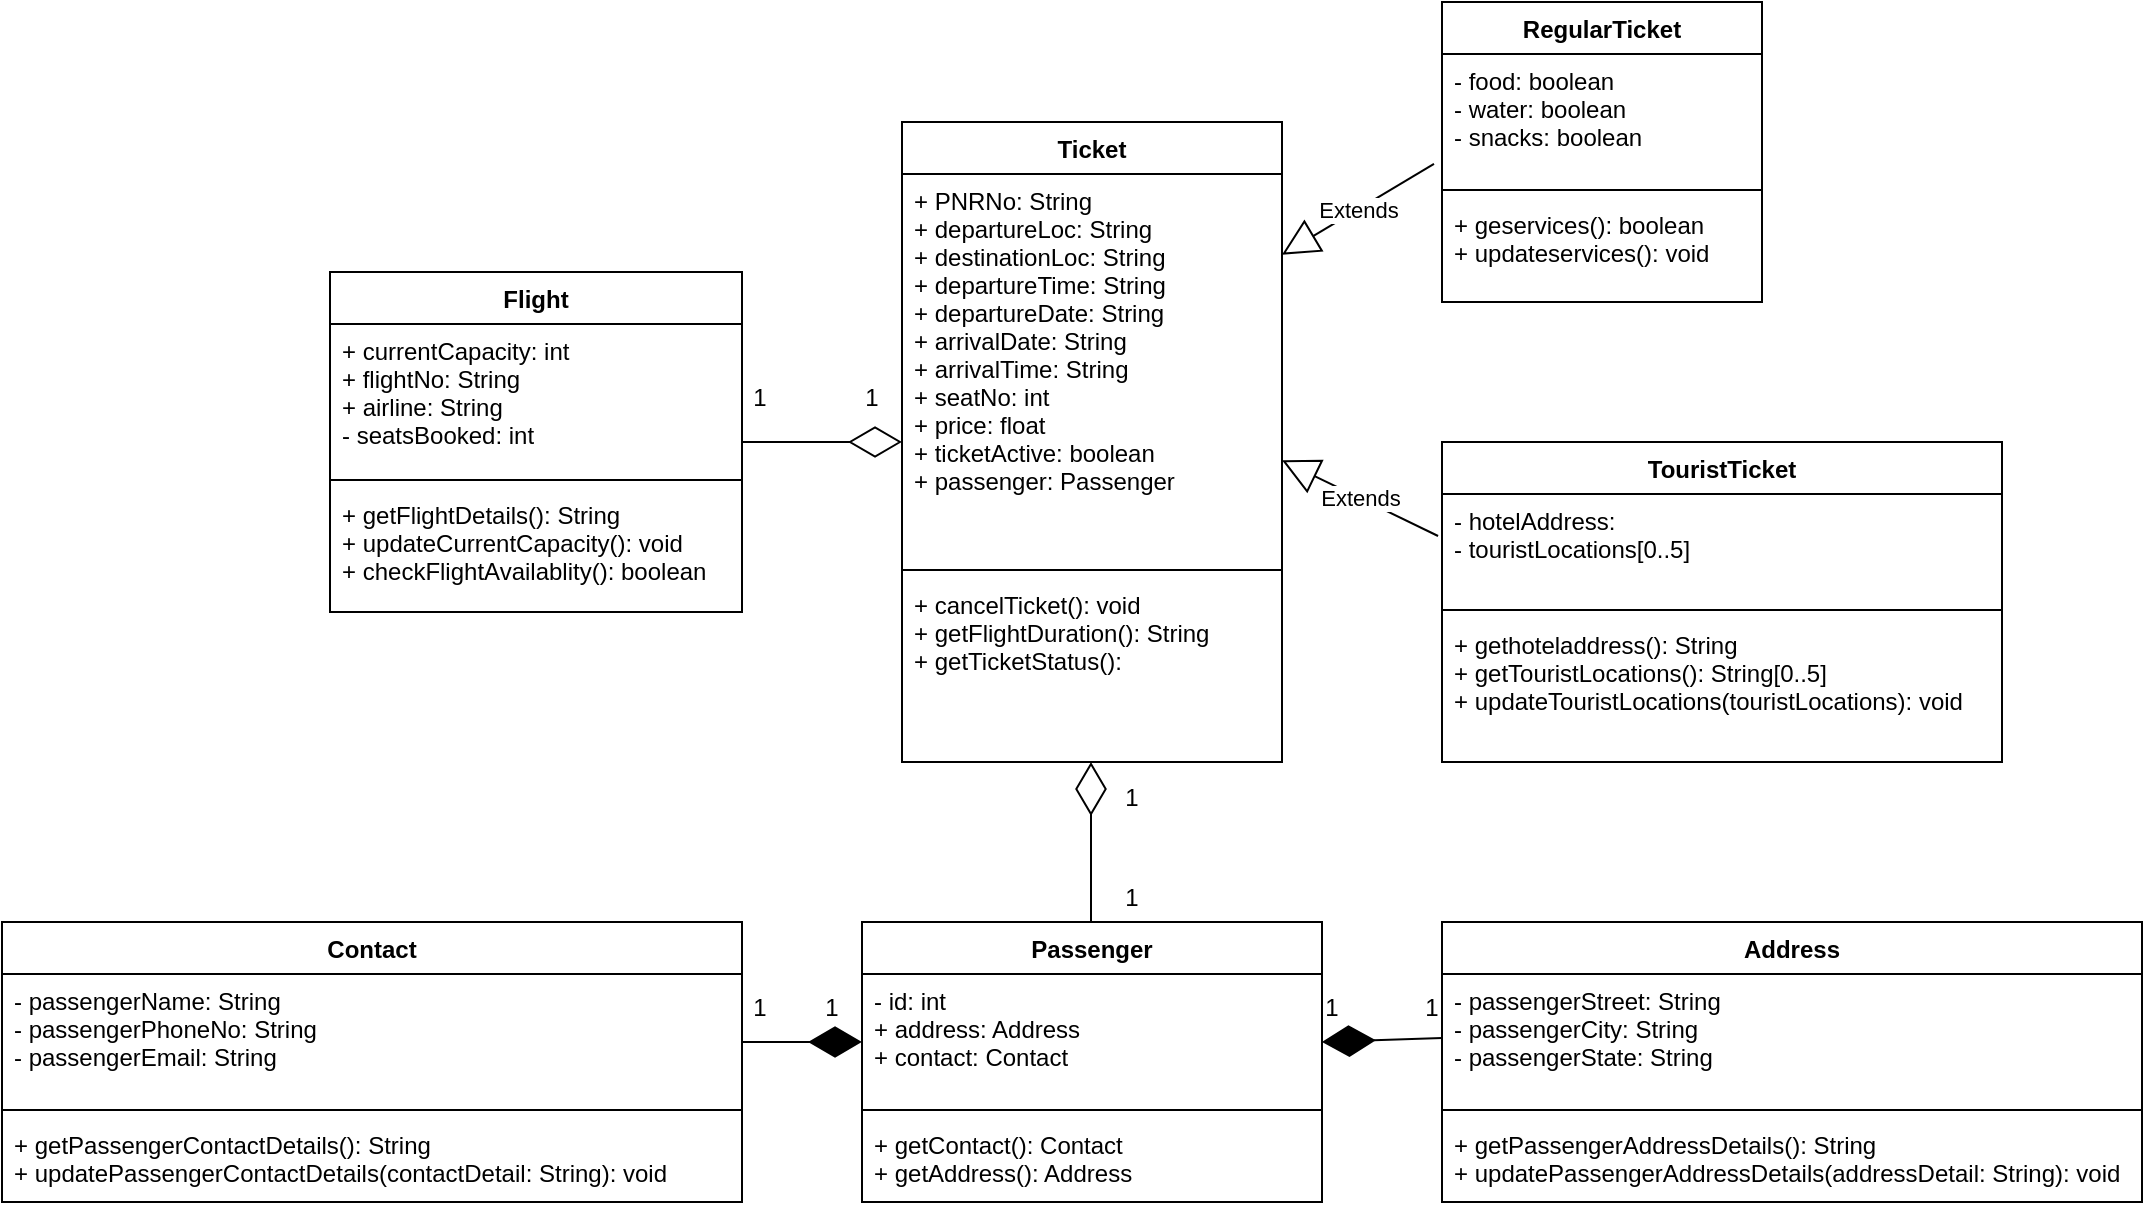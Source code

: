 <mxfile version="14.2.7" type="device"><diagram id="C5RBs43oDa-KdzZeNtuy" name="Page-1"><mxGraphModel dx="872" dy="425" grid="1" gridSize="10" guides="1" tooltips="1" connect="1" arrows="1" fold="1" page="1" pageScale="1" pageWidth="827" pageHeight="1169" math="0" shadow="0"><root><mxCell id="WIyWlLk6GJQsqaUBKTNV-0"/><mxCell id="WIyWlLk6GJQsqaUBKTNV-1" parent="WIyWlLk6GJQsqaUBKTNV-0"/><mxCell id="6B84lHtvkf9U7a0SyFkV-0" value="Passenger" style="swimlane;fontStyle=1;align=center;verticalAlign=top;childLayout=stackLayout;horizontal=1;startSize=26;horizontalStack=0;resizeParent=1;resizeParentMax=0;resizeLast=0;collapsible=1;marginBottom=0;" parent="WIyWlLk6GJQsqaUBKTNV-1" vertex="1"><mxGeometry x="460" y="550" width="230" height="140" as="geometry"/></mxCell><mxCell id="6B84lHtvkf9U7a0SyFkV-1" value="- id: int&#10;+ address: Address&#10;+ contact: Contact" style="text;strokeColor=none;fillColor=none;align=left;verticalAlign=top;spacingLeft=4;spacingRight=4;overflow=hidden;rotatable=0;points=[[0,0.5],[1,0.5]];portConstraint=eastwest;" parent="6B84lHtvkf9U7a0SyFkV-0" vertex="1"><mxGeometry y="26" width="230" height="64" as="geometry"/></mxCell><mxCell id="6B84lHtvkf9U7a0SyFkV-2" value="" style="line;strokeWidth=1;fillColor=none;align=left;verticalAlign=middle;spacingTop=-1;spacingLeft=3;spacingRight=3;rotatable=0;labelPosition=right;points=[];portConstraint=eastwest;" parent="6B84lHtvkf9U7a0SyFkV-0" vertex="1"><mxGeometry y="90" width="230" height="8" as="geometry"/></mxCell><mxCell id="6B84lHtvkf9U7a0SyFkV-3" value="+ getContact(): Contact&#10;+ getAddress(): Address&#10;" style="text;strokeColor=none;fillColor=none;align=left;verticalAlign=top;spacingLeft=4;spacingRight=4;overflow=hidden;rotatable=0;points=[[0,0.5],[1,0.5]];portConstraint=eastwest;" parent="6B84lHtvkf9U7a0SyFkV-0" vertex="1"><mxGeometry y="98" width="230" height="42" as="geometry"/></mxCell><mxCell id="6B84lHtvkf9U7a0SyFkV-4" value="Ticket" style="swimlane;fontStyle=1;align=center;verticalAlign=top;childLayout=stackLayout;horizontal=1;startSize=26;horizontalStack=0;resizeParent=1;resizeParentMax=0;resizeLast=0;collapsible=1;marginBottom=0;" parent="WIyWlLk6GJQsqaUBKTNV-1" vertex="1"><mxGeometry x="480" y="150" width="190" height="320" as="geometry"/></mxCell><mxCell id="6B84lHtvkf9U7a0SyFkV-5" value="+ PNRNo: String&#10;+ departureLoc: String&#10;+ destinationLoc: String&#10;+ departureTime: String&#10;+ departureDate: String&#10;+ arrivalDate: String&#10;+ arrivalTime: String&#10;+ seatNo: int&#10;+ price: float&#10;+ ticketActive: boolean&#10;+ passenger: Passenger" style="text;strokeColor=none;fillColor=none;align=left;verticalAlign=top;spacingLeft=4;spacingRight=4;overflow=hidden;rotatable=0;points=[[0,0.5],[1,0.5]];portConstraint=eastwest;" parent="6B84lHtvkf9U7a0SyFkV-4" vertex="1"><mxGeometry y="26" width="190" height="194" as="geometry"/></mxCell><mxCell id="6B84lHtvkf9U7a0SyFkV-6" value="" style="line;strokeWidth=1;fillColor=none;align=left;verticalAlign=middle;spacingTop=-1;spacingLeft=3;spacingRight=3;rotatable=0;labelPosition=right;points=[];portConstraint=eastwest;" parent="6B84lHtvkf9U7a0SyFkV-4" vertex="1"><mxGeometry y="220" width="190" height="8" as="geometry"/></mxCell><mxCell id="6B84lHtvkf9U7a0SyFkV-7" value="+ cancelTicket(): void&#10;+ getFlightDuration(): String&#10;+ getTicketStatus():  " style="text;strokeColor=none;fillColor=none;align=left;verticalAlign=top;spacingLeft=4;spacingRight=4;overflow=hidden;rotatable=0;points=[[0,0.5],[1,0.5]];portConstraint=eastwest;" parent="6B84lHtvkf9U7a0SyFkV-4" vertex="1"><mxGeometry y="228" width="190" height="92" as="geometry"/></mxCell><mxCell id="6B84lHtvkf9U7a0SyFkV-8" value="TouristTicket" style="swimlane;fontStyle=1;align=center;verticalAlign=top;childLayout=stackLayout;horizontal=1;startSize=26;horizontalStack=0;resizeParent=1;resizeParentMax=0;resizeLast=0;collapsible=1;marginBottom=0;" parent="WIyWlLk6GJQsqaUBKTNV-1" vertex="1"><mxGeometry x="750" y="310" width="280" height="160" as="geometry"/></mxCell><mxCell id="6B84lHtvkf9U7a0SyFkV-9" value="- hotelAddress:&#10;- touristLocations[0..5]&#10;" style="text;strokeColor=none;fillColor=none;align=left;verticalAlign=top;spacingLeft=4;spacingRight=4;overflow=hidden;rotatable=0;points=[[0,0.5],[1,0.5]];portConstraint=eastwest;" parent="6B84lHtvkf9U7a0SyFkV-8" vertex="1"><mxGeometry y="26" width="280" height="54" as="geometry"/></mxCell><mxCell id="6B84lHtvkf9U7a0SyFkV-10" value="" style="line;strokeWidth=1;fillColor=none;align=left;verticalAlign=middle;spacingTop=-1;spacingLeft=3;spacingRight=3;rotatable=0;labelPosition=right;points=[];portConstraint=eastwest;" parent="6B84lHtvkf9U7a0SyFkV-8" vertex="1"><mxGeometry y="80" width="280" height="8" as="geometry"/></mxCell><mxCell id="6B84lHtvkf9U7a0SyFkV-11" value="+ gethoteladdress(): String&#10;+ getTouristLocations(): String[0..5]&#10;+ updateTouristLocations(touristLocations): void" style="text;strokeColor=none;fillColor=none;align=left;verticalAlign=top;spacingLeft=4;spacingRight=4;overflow=hidden;rotatable=0;points=[[0,0.5],[1,0.5]];portConstraint=eastwest;" parent="6B84lHtvkf9U7a0SyFkV-8" vertex="1"><mxGeometry y="88" width="280" height="72" as="geometry"/></mxCell><mxCell id="6B84lHtvkf9U7a0SyFkV-12" value="RegularTicket" style="swimlane;fontStyle=1;align=center;verticalAlign=top;childLayout=stackLayout;horizontal=1;startSize=26;horizontalStack=0;resizeParent=1;resizeParentMax=0;resizeLast=0;collapsible=1;marginBottom=0;" parent="WIyWlLk6GJQsqaUBKTNV-1" vertex="1"><mxGeometry x="750" y="90" width="160" height="150" as="geometry"/></mxCell><mxCell id="6B84lHtvkf9U7a0SyFkV-13" value="- food: boolean&#10;- water: boolean&#10;- snacks: boolean" style="text;strokeColor=none;fillColor=none;align=left;verticalAlign=top;spacingLeft=4;spacingRight=4;overflow=hidden;rotatable=0;points=[[0,0.5],[1,0.5]];portConstraint=eastwest;" parent="6B84lHtvkf9U7a0SyFkV-12" vertex="1"><mxGeometry y="26" width="160" height="64" as="geometry"/></mxCell><mxCell id="6B84lHtvkf9U7a0SyFkV-14" value="" style="line;strokeWidth=1;fillColor=none;align=left;verticalAlign=middle;spacingTop=-1;spacingLeft=3;spacingRight=3;rotatable=0;labelPosition=right;points=[];portConstraint=eastwest;" parent="6B84lHtvkf9U7a0SyFkV-12" vertex="1"><mxGeometry y="90" width="160" height="8" as="geometry"/></mxCell><mxCell id="6B84lHtvkf9U7a0SyFkV-15" value="+ geservices(): boolean&#10;+ updateservices(): void" style="text;strokeColor=none;fillColor=none;align=left;verticalAlign=top;spacingLeft=4;spacingRight=4;overflow=hidden;rotatable=0;points=[[0,0.5],[1,0.5]];portConstraint=eastwest;" parent="6B84lHtvkf9U7a0SyFkV-12" vertex="1"><mxGeometry y="98" width="160" height="52" as="geometry"/></mxCell><mxCell id="6B84lHtvkf9U7a0SyFkV-16" value="Flight" style="swimlane;fontStyle=1;align=center;verticalAlign=top;childLayout=stackLayout;horizontal=1;startSize=26;horizontalStack=0;resizeParent=1;resizeParentMax=0;resizeLast=0;collapsible=1;marginBottom=0;" parent="WIyWlLk6GJQsqaUBKTNV-1" vertex="1"><mxGeometry x="194" y="225" width="206" height="170" as="geometry"/></mxCell><mxCell id="6B84lHtvkf9U7a0SyFkV-17" value="+ currentCapacity: int&#10;+ flightNo: String&#10;+ airline: String&#10;- seatsBooked: int&#10;" style="text;strokeColor=none;fillColor=none;align=left;verticalAlign=top;spacingLeft=4;spacingRight=4;overflow=hidden;rotatable=0;points=[[0,0.5],[1,0.5]];portConstraint=eastwest;" parent="6B84lHtvkf9U7a0SyFkV-16" vertex="1"><mxGeometry y="26" width="206" height="74" as="geometry"/></mxCell><mxCell id="6B84lHtvkf9U7a0SyFkV-18" value="" style="line;strokeWidth=1;fillColor=none;align=left;verticalAlign=middle;spacingTop=-1;spacingLeft=3;spacingRight=3;rotatable=0;labelPosition=right;points=[];portConstraint=eastwest;" parent="6B84lHtvkf9U7a0SyFkV-16" vertex="1"><mxGeometry y="100" width="206" height="8" as="geometry"/></mxCell><mxCell id="6B84lHtvkf9U7a0SyFkV-19" value="+ getFlightDetails(): String&#10;+ updateCurrentCapacity(): void&#10;+ checkFlightAvailablity(): boolean " style="text;strokeColor=none;fillColor=none;align=left;verticalAlign=top;spacingLeft=4;spacingRight=4;overflow=hidden;rotatable=0;points=[[0,0.5],[1,0.5]];portConstraint=eastwest;" parent="6B84lHtvkf9U7a0SyFkV-16" vertex="1"><mxGeometry y="108" width="206" height="62" as="geometry"/></mxCell><mxCell id="6B84lHtvkf9U7a0SyFkV-21" value="Contact" style="swimlane;fontStyle=1;align=center;verticalAlign=top;childLayout=stackLayout;horizontal=1;startSize=26;horizontalStack=0;resizeParent=1;resizeParentMax=0;resizeLast=0;collapsible=1;marginBottom=0;" parent="WIyWlLk6GJQsqaUBKTNV-1" vertex="1"><mxGeometry x="30" y="550" width="370" height="140" as="geometry"/></mxCell><mxCell id="6B84lHtvkf9U7a0SyFkV-22" value="- passengerName: String&#10;- passengerPhoneNo: String&#10;- passengerEmail: String" style="text;strokeColor=none;fillColor=none;align=left;verticalAlign=top;spacingLeft=4;spacingRight=4;overflow=hidden;rotatable=0;points=[[0,0.5],[1,0.5]];portConstraint=eastwest;" parent="6B84lHtvkf9U7a0SyFkV-21" vertex="1"><mxGeometry y="26" width="370" height="64" as="geometry"/></mxCell><mxCell id="6B84lHtvkf9U7a0SyFkV-23" value="" style="line;strokeWidth=1;fillColor=none;align=left;verticalAlign=middle;spacingTop=-1;spacingLeft=3;spacingRight=3;rotatable=0;labelPosition=right;points=[];portConstraint=eastwest;" parent="6B84lHtvkf9U7a0SyFkV-21" vertex="1"><mxGeometry y="90" width="370" height="8" as="geometry"/></mxCell><mxCell id="6B84lHtvkf9U7a0SyFkV-24" value="+ getPassengerContactDetails(): String&#10;+ updatePassengerContactDetails(contactDetail: String): void" style="text;strokeColor=none;fillColor=none;align=left;verticalAlign=top;spacingLeft=4;spacingRight=4;overflow=hidden;rotatable=0;points=[[0,0.5],[1,0.5]];portConstraint=eastwest;" parent="6B84lHtvkf9U7a0SyFkV-21" vertex="1"><mxGeometry y="98" width="370" height="42" as="geometry"/></mxCell><mxCell id="6B84lHtvkf9U7a0SyFkV-29" value="Address" style="swimlane;fontStyle=1;align=center;verticalAlign=top;childLayout=stackLayout;horizontal=1;startSize=26;horizontalStack=0;resizeParent=1;resizeParentMax=0;resizeLast=0;collapsible=1;marginBottom=0;" parent="WIyWlLk6GJQsqaUBKTNV-1" vertex="1"><mxGeometry x="750" y="550" width="350" height="140" as="geometry"/></mxCell><mxCell id="6B84lHtvkf9U7a0SyFkV-30" value="- passengerStreet: String&#10;- passengerCity: String&#10;- passengerState: String" style="text;strokeColor=none;fillColor=none;align=left;verticalAlign=top;spacingLeft=4;spacingRight=4;overflow=hidden;rotatable=0;points=[[0,0.5],[1,0.5]];portConstraint=eastwest;" parent="6B84lHtvkf9U7a0SyFkV-29" vertex="1"><mxGeometry y="26" width="350" height="64" as="geometry"/></mxCell><mxCell id="6B84lHtvkf9U7a0SyFkV-31" value="" style="line;strokeWidth=1;fillColor=none;align=left;verticalAlign=middle;spacingTop=-1;spacingLeft=3;spacingRight=3;rotatable=0;labelPosition=right;points=[];portConstraint=eastwest;" parent="6B84lHtvkf9U7a0SyFkV-29" vertex="1"><mxGeometry y="90" width="350" height="8" as="geometry"/></mxCell><mxCell id="6B84lHtvkf9U7a0SyFkV-32" value="+ getPassengerAddressDetails(): String&#10;+ updatePassengerAddressDetails(addressDetail: String): void" style="text;strokeColor=none;fillColor=none;align=left;verticalAlign=top;spacingLeft=4;spacingRight=4;overflow=hidden;rotatable=0;points=[[0,0.5],[1,0.5]];portConstraint=eastwest;" parent="6B84lHtvkf9U7a0SyFkV-29" vertex="1"><mxGeometry y="98" width="350" height="42" as="geometry"/></mxCell><mxCell id="6B84lHtvkf9U7a0SyFkV-33" value="Extends" style="endArrow=block;endSize=16;endFill=0;html=1;exitX=-0.007;exitY=0.389;exitDx=0;exitDy=0;exitPerimeter=0;" parent="WIyWlLk6GJQsqaUBKTNV-1" source="6B84lHtvkf9U7a0SyFkV-9" target="6B84lHtvkf9U7a0SyFkV-5" edge="1"><mxGeometry width="160" relative="1" as="geometry"><mxPoint x="750" y="350" as="sourcePoint"/><mxPoint x="653" y="350" as="targetPoint"/></mxGeometry></mxCell><mxCell id="6B84lHtvkf9U7a0SyFkV-34" value="Extends" style="endArrow=block;endSize=16;endFill=0;html=1;exitX=-0.025;exitY=0.859;exitDx=0;exitDy=0;exitPerimeter=0;" parent="WIyWlLk6GJQsqaUBKTNV-1" source="6B84lHtvkf9U7a0SyFkV-13" target="6B84lHtvkf9U7a0SyFkV-5" edge="1"><mxGeometry width="160" relative="1" as="geometry"><mxPoint x="750" y="262.886" as="sourcePoint"/><mxPoint x="671.96" y="225.0" as="targetPoint"/></mxGeometry></mxCell><mxCell id="6B84lHtvkf9U7a0SyFkV-35" value="" style="endArrow=diamondThin;endFill=1;endSize=24;html=1;" parent="WIyWlLk6GJQsqaUBKTNV-1" edge="1"><mxGeometry width="160" relative="1" as="geometry"><mxPoint x="400" y="610" as="sourcePoint"/><mxPoint x="460" y="610" as="targetPoint"/></mxGeometry></mxCell><mxCell id="6B84lHtvkf9U7a0SyFkV-36" value="" style="endArrow=diamondThin;endFill=1;endSize=24;html=1;exitX=0;exitY=0.5;exitDx=0;exitDy=0;" parent="WIyWlLk6GJQsqaUBKTNV-1" source="6B84lHtvkf9U7a0SyFkV-30" edge="1"><mxGeometry width="160" relative="1" as="geometry"><mxPoint x="740" y="610" as="sourcePoint"/><mxPoint x="690" y="610" as="targetPoint"/></mxGeometry></mxCell><mxCell id="6B84lHtvkf9U7a0SyFkV-37" value="" style="endArrow=diamondThin;endFill=0;endSize=24;html=1;" parent="WIyWlLk6GJQsqaUBKTNV-1" edge="1"><mxGeometry width="160" relative="1" as="geometry"><mxPoint x="574.5" y="550" as="sourcePoint"/><mxPoint x="574.5" y="470" as="targetPoint"/></mxGeometry></mxCell><mxCell id="6B84lHtvkf9U7a0SyFkV-38" value="" style="endArrow=diamondThin;endFill=0;endSize=24;html=1;" parent="WIyWlLk6GJQsqaUBKTNV-1" edge="1"><mxGeometry width="160" relative="1" as="geometry"><mxPoint x="400" y="310" as="sourcePoint"/><mxPoint x="480" y="310" as="targetPoint"/></mxGeometry></mxCell><mxCell id="6B84lHtvkf9U7a0SyFkV-39" value="1" style="text;html=1;strokeColor=none;fillColor=none;align=center;verticalAlign=middle;whiteSpace=wrap;rounded=0;" parent="WIyWlLk6GJQsqaUBKTNV-1" vertex="1"><mxGeometry x="590" y="530" width="10" height="15" as="geometry"/></mxCell><mxCell id="6B84lHtvkf9U7a0SyFkV-40" value="1" style="text;html=1;strokeColor=none;fillColor=none;align=center;verticalAlign=middle;whiteSpace=wrap;rounded=0;" parent="WIyWlLk6GJQsqaUBKTNV-1" vertex="1"><mxGeometry x="460" y="280" width="10" height="15" as="geometry"/></mxCell><mxCell id="6B84lHtvkf9U7a0SyFkV-41" value="1" style="text;html=1;strokeColor=none;fillColor=none;align=center;verticalAlign=middle;whiteSpace=wrap;rounded=0;" parent="WIyWlLk6GJQsqaUBKTNV-1" vertex="1"><mxGeometry x="404" y="280" width="10" height="15" as="geometry"/></mxCell><mxCell id="6B84lHtvkf9U7a0SyFkV-42" value="1" style="text;html=1;strokeColor=none;fillColor=none;align=center;verticalAlign=middle;whiteSpace=wrap;rounded=0;" parent="WIyWlLk6GJQsqaUBKTNV-1" vertex="1"><mxGeometry x="590" y="480" width="10" height="15" as="geometry"/></mxCell><mxCell id="6B84lHtvkf9U7a0SyFkV-44" value="1" style="text;html=1;strokeColor=none;fillColor=none;align=center;verticalAlign=middle;whiteSpace=wrap;rounded=0;" parent="WIyWlLk6GJQsqaUBKTNV-1" vertex="1"><mxGeometry x="740" y="585" width="10" height="15" as="geometry"/></mxCell><mxCell id="6B84lHtvkf9U7a0SyFkV-45" value="1" style="text;html=1;strokeColor=none;fillColor=none;align=center;verticalAlign=middle;whiteSpace=wrap;rounded=0;" parent="WIyWlLk6GJQsqaUBKTNV-1" vertex="1"><mxGeometry x="690" y="585" width="10" height="15" as="geometry"/></mxCell><mxCell id="6B84lHtvkf9U7a0SyFkV-46" value="1" style="text;html=1;strokeColor=none;fillColor=none;align=center;verticalAlign=middle;whiteSpace=wrap;rounded=0;" parent="WIyWlLk6GJQsqaUBKTNV-1" vertex="1"><mxGeometry x="440" y="585" width="10" height="15" as="geometry"/></mxCell><mxCell id="6B84lHtvkf9U7a0SyFkV-49" value="1" style="text;html=1;strokeColor=none;fillColor=none;align=center;verticalAlign=middle;whiteSpace=wrap;rounded=0;" parent="WIyWlLk6GJQsqaUBKTNV-1" vertex="1"><mxGeometry x="404" y="585" width="10" height="15" as="geometry"/></mxCell></root></mxGraphModel></diagram></mxfile>